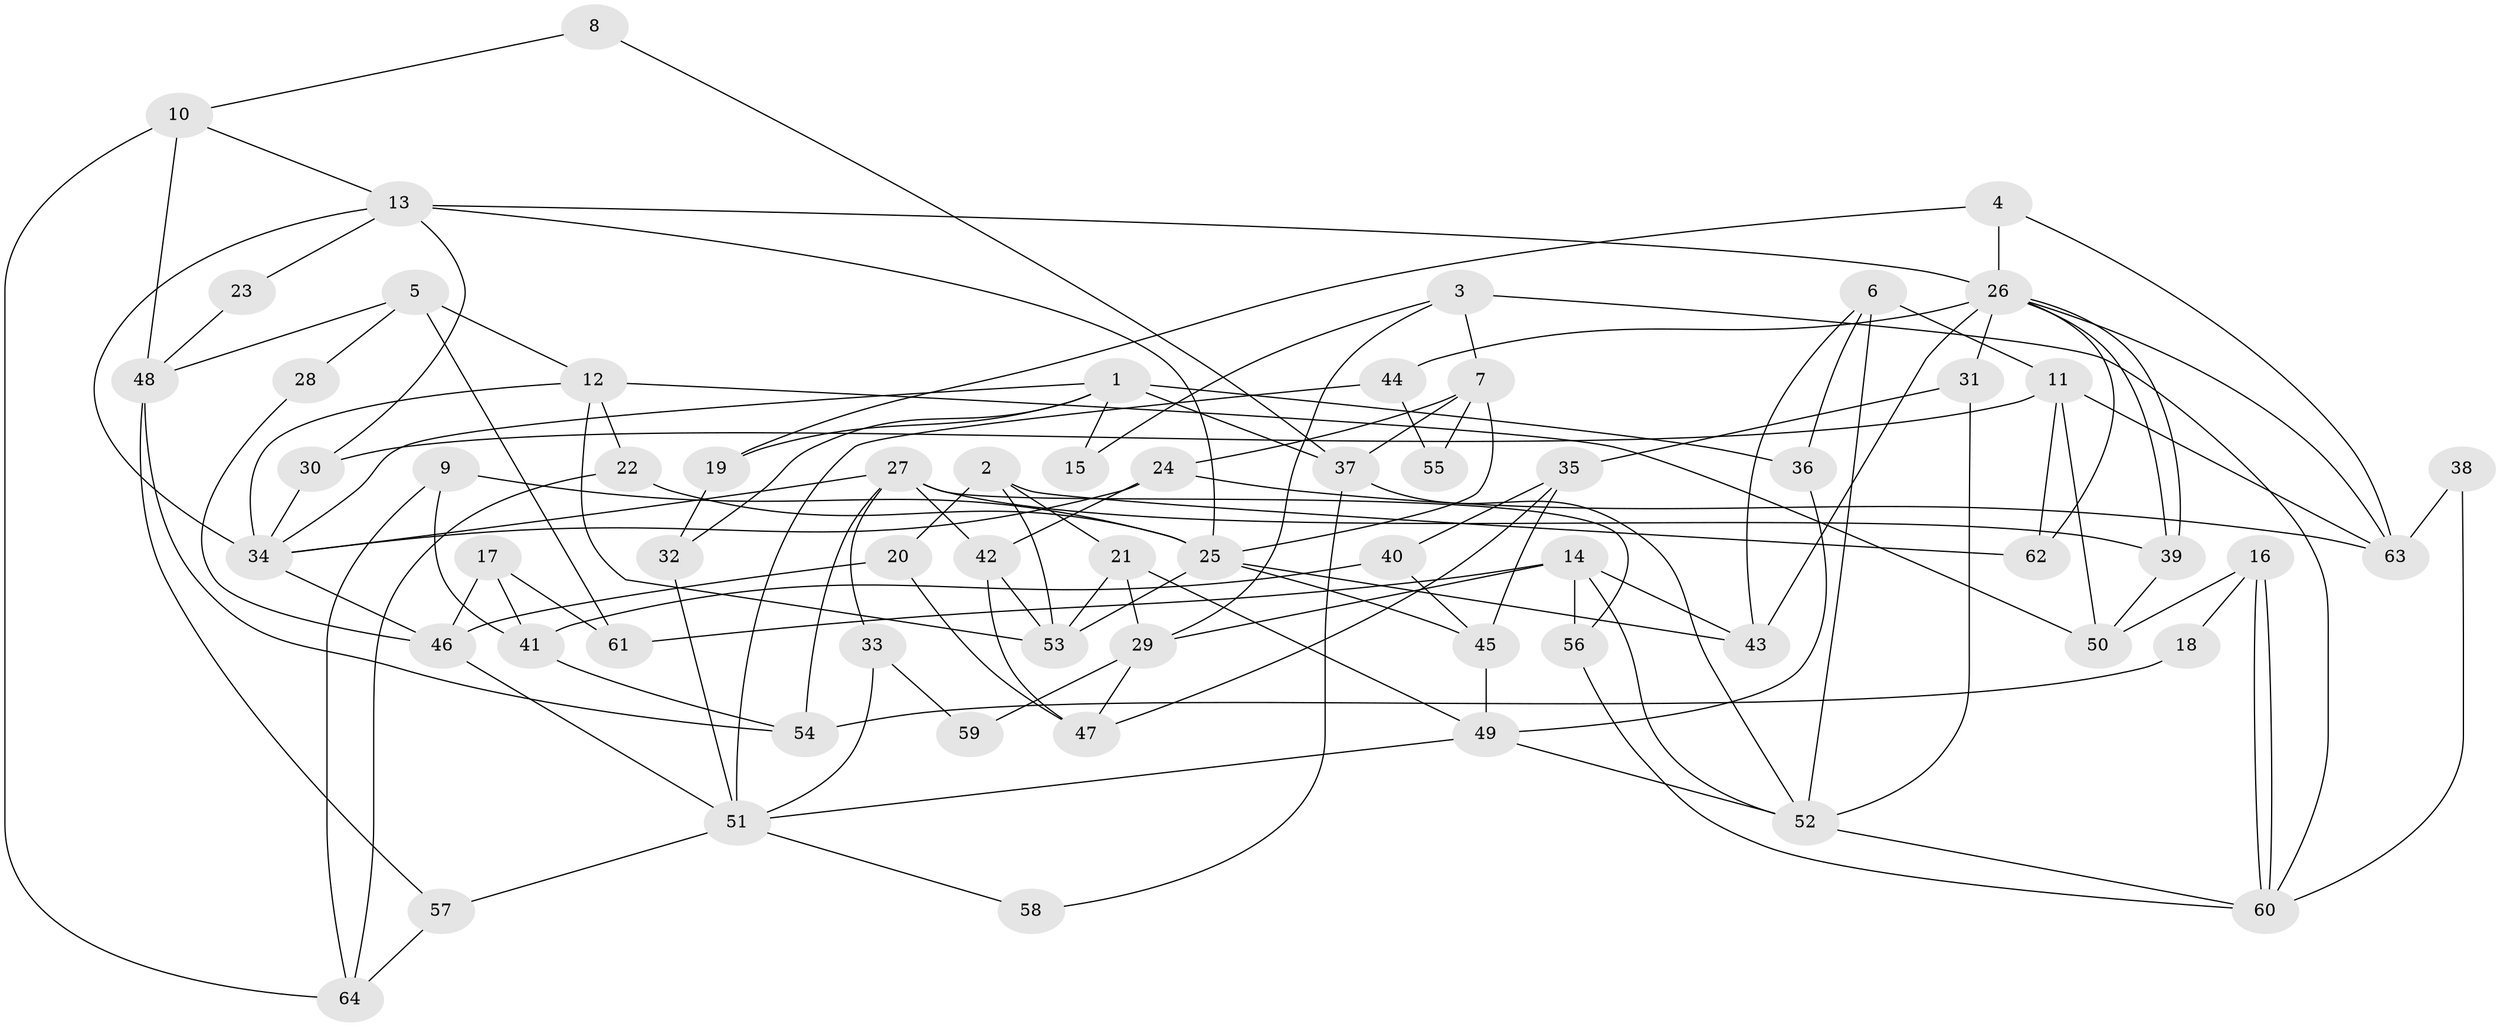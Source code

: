 // coarse degree distribution, {2: 0.10256410256410256, 4: 0.15384615384615385, 6: 0.10256410256410256, 5: 0.28205128205128205, 7: 0.1282051282051282, 8: 0.02564102564102564, 3: 0.15384615384615385, 10: 0.05128205128205128}
// Generated by graph-tools (version 1.1) at 2025/37/03/04/25 23:37:06]
// undirected, 64 vertices, 128 edges
graph export_dot {
  node [color=gray90,style=filled];
  1;
  2;
  3;
  4;
  5;
  6;
  7;
  8;
  9;
  10;
  11;
  12;
  13;
  14;
  15;
  16;
  17;
  18;
  19;
  20;
  21;
  22;
  23;
  24;
  25;
  26;
  27;
  28;
  29;
  30;
  31;
  32;
  33;
  34;
  35;
  36;
  37;
  38;
  39;
  40;
  41;
  42;
  43;
  44;
  45;
  46;
  47;
  48;
  49;
  50;
  51;
  52;
  53;
  54;
  55;
  56;
  57;
  58;
  59;
  60;
  61;
  62;
  63;
  64;
  1 -- 19;
  1 -- 37;
  1 -- 15;
  1 -- 32;
  1 -- 34;
  1 -- 36;
  2 -- 62;
  2 -- 21;
  2 -- 20;
  2 -- 53;
  3 -- 7;
  3 -- 60;
  3 -- 15;
  3 -- 29;
  4 -- 26;
  4 -- 63;
  4 -- 19;
  5 -- 12;
  5 -- 48;
  5 -- 28;
  5 -- 61;
  6 -- 36;
  6 -- 52;
  6 -- 11;
  6 -- 43;
  7 -- 25;
  7 -- 24;
  7 -- 37;
  7 -- 55;
  8 -- 37;
  8 -- 10;
  9 -- 41;
  9 -- 25;
  9 -- 64;
  10 -- 13;
  10 -- 64;
  10 -- 48;
  11 -- 30;
  11 -- 50;
  11 -- 62;
  11 -- 63;
  12 -- 34;
  12 -- 50;
  12 -- 22;
  12 -- 53;
  13 -- 34;
  13 -- 25;
  13 -- 23;
  13 -- 26;
  13 -- 30;
  14 -- 29;
  14 -- 43;
  14 -- 52;
  14 -- 56;
  14 -- 61;
  16 -- 60;
  16 -- 60;
  16 -- 50;
  16 -- 18;
  17 -- 46;
  17 -- 61;
  17 -- 41;
  18 -- 54;
  19 -- 32;
  20 -- 47;
  20 -- 46;
  21 -- 49;
  21 -- 53;
  21 -- 29;
  22 -- 25;
  22 -- 64;
  23 -- 48;
  24 -- 34;
  24 -- 63;
  24 -- 42;
  25 -- 53;
  25 -- 43;
  25 -- 45;
  26 -- 39;
  26 -- 39;
  26 -- 31;
  26 -- 43;
  26 -- 44;
  26 -- 62;
  26 -- 63;
  27 -- 56;
  27 -- 42;
  27 -- 33;
  27 -- 34;
  27 -- 39;
  27 -- 54;
  28 -- 46;
  29 -- 47;
  29 -- 59;
  30 -- 34;
  31 -- 35;
  31 -- 52;
  32 -- 51;
  33 -- 51;
  33 -- 59;
  34 -- 46;
  35 -- 40;
  35 -- 47;
  35 -- 45;
  36 -- 49;
  37 -- 52;
  37 -- 58;
  38 -- 63;
  38 -- 60;
  39 -- 50;
  40 -- 45;
  40 -- 41;
  41 -- 54;
  42 -- 53;
  42 -- 47;
  44 -- 51;
  44 -- 55;
  45 -- 49;
  46 -- 51;
  48 -- 57;
  48 -- 54;
  49 -- 52;
  49 -- 51;
  51 -- 57;
  51 -- 58;
  52 -- 60;
  56 -- 60;
  57 -- 64;
}
